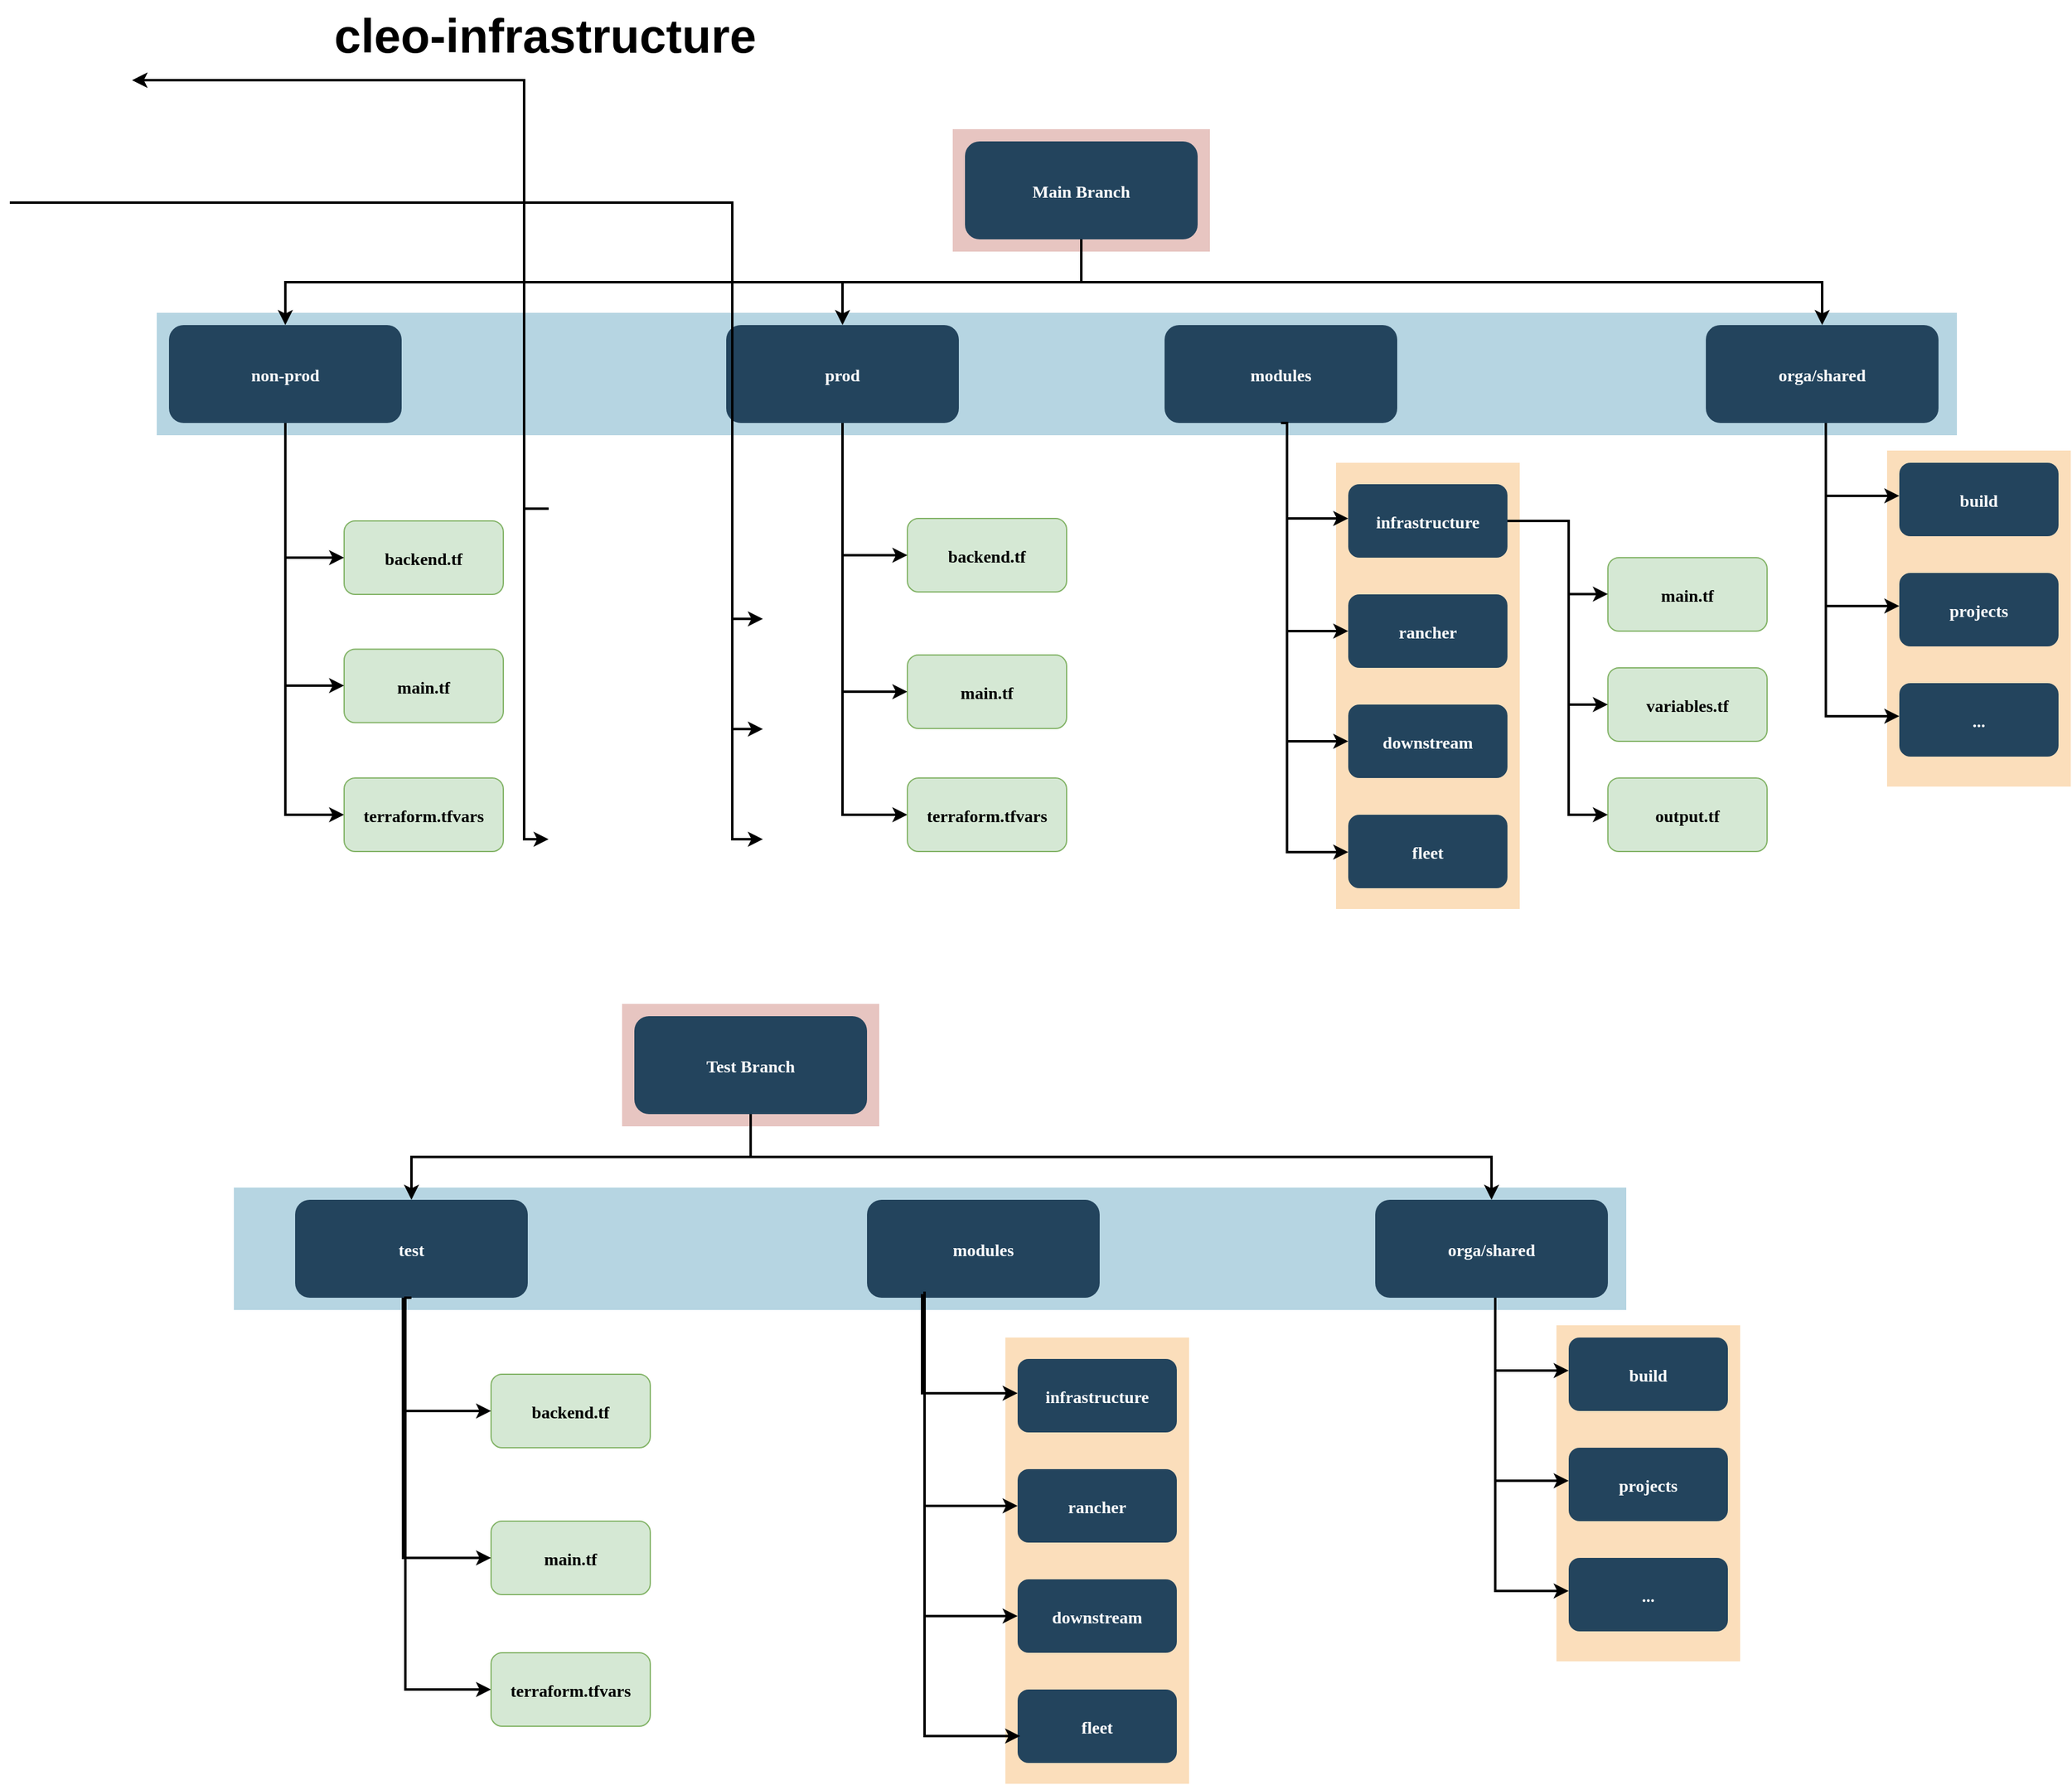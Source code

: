 <mxfile version="24.2.5" type="github">
  <diagram name="Page-1" id="2c0d36ab-eaac-3732-788b-9136903baeff">
    <mxGraphModel dx="1647" dy="882" grid="1" gridSize="10" guides="1" tooltips="1" connect="1" arrows="1" fold="1" page="1" pageScale="1.5" pageWidth="1169" pageHeight="827" background="none" math="0" shadow="0">
      <root>
        <mxCell id="0" />
        <mxCell id="1" parent="0" />
        <mxCell id="123" value="" style="fillColor=#AE4132;strokeColor=none;opacity=30;" parent="1" vertex="1">
          <mxGeometry x="747" y="175.5" width="210" height="100.0" as="geometry" />
        </mxCell>
        <mxCell id="122" value="" style="fillColor=#10739E;strokeColor=none;opacity=30;" parent="1" vertex="1">
          <mxGeometry x="97" y="325.5" width="1470" height="100.0" as="geometry" />
        </mxCell>
        <mxCell id="120" value="" style="fillColor=#F2931E;strokeColor=none;opacity=30;" parent="1" vertex="1">
          <mxGeometry x="1510" y="438" width="150" height="274.5" as="geometry" />
        </mxCell>
        <mxCell id="118" value="" style="fillColor=#F2931E;strokeColor=none;opacity=30;" parent="1" vertex="1">
          <mxGeometry x="1060" y="448" width="150" height="364.5" as="geometry" />
        </mxCell>
        <mxCell id="2" value="Main Branch" style="rounded=1;fillColor=#23445D;gradientColor=none;strokeColor=none;fontColor=#FFFFFF;fontStyle=1;fontFamily=Tahoma;fontSize=14" parent="1" vertex="1">
          <mxGeometry x="757" y="185.5" width="190" height="80" as="geometry" />
        </mxCell>
        <mxCell id="4" value="orga/shared" style="rounded=1;fillColor=#23445D;gradientColor=none;strokeColor=none;fontColor=#FFFFFF;fontStyle=1;fontFamily=Tahoma;fontSize=14" parent="1" vertex="1">
          <mxGeometry x="1362.0" y="335.5" width="190" height="80" as="geometry" />
        </mxCell>
        <mxCell id="9" value="" style="edgeStyle=elbowEdgeStyle;elbow=vertical;strokeWidth=2;rounded=0" parent="1" source="2" target="4" edge="1">
          <mxGeometry x="337" y="215.5" width="100" height="100" as="geometry">
            <mxPoint x="337" y="315.5" as="sourcePoint" />
            <mxPoint x="437" y="215.5" as="targetPoint" />
          </mxGeometry>
        </mxCell>
        <mxCell id="10" value="modules" style="rounded=1;fillColor=#23445D;gradientColor=none;strokeColor=none;fontColor=#FFFFFF;fontStyle=1;fontFamily=Tahoma;fontSize=14" parent="1" vertex="1">
          <mxGeometry x="920" y="335.5" width="190" height="80" as="geometry" />
        </mxCell>
        <mxCell id="12" value="prod" style="rounded=1;fillColor=#23445D;gradientColor=none;strokeColor=none;fontColor=#FFFFFF;fontStyle=1;fontFamily=Tahoma;fontSize=14" parent="1" vertex="1">
          <mxGeometry x="562.0" y="335.5" width="190" height="80" as="geometry" />
        </mxCell>
        <mxCell id="13" value="non-prod" style="rounded=1;fillColor=#23445D;gradientColor=none;strokeColor=none;fontColor=#FFFFFF;fontStyle=1;fontFamily=Tahoma;fontSize=14" parent="1" vertex="1">
          <mxGeometry x="107" y="335.5" width="190" height="80" as="geometry" />
        </mxCell>
        <mxCell id="16" value="infrastructure" style="rounded=1;fillColor=#23445D;gradientColor=none;strokeColor=none;fontColor=#FFFFFF;fontStyle=1;fontFamily=Tahoma;fontSize=14" parent="1" vertex="1">
          <mxGeometry x="1070" y="465.5" width="130" height="60" as="geometry" />
        </mxCell>
        <mxCell id="17" value="rancher" style="rounded=1;fillColor=#23445D;gradientColor=none;strokeColor=none;fontColor=#FFFFFF;fontStyle=1;fontFamily=Tahoma;fontSize=14" parent="1" vertex="1">
          <mxGeometry x="1070" y="555.5" width="130" height="60" as="geometry" />
        </mxCell>
        <mxCell id="18" value="downstream" style="rounded=1;fillColor=#23445D;gradientColor=none;strokeColor=none;fontColor=#FFFFFF;fontStyle=1;fontFamily=Tahoma;fontSize=14" parent="1" vertex="1">
          <mxGeometry x="1070" y="645.5" width="130" height="60" as="geometry" />
        </mxCell>
        <mxCell id="19" value="fleet" style="rounded=1;fillColor=#23445D;gradientColor=none;strokeColor=none;fontColor=#FFFFFF;fontStyle=1;fontFamily=Tahoma;fontSize=14" parent="1" vertex="1">
          <mxGeometry x="1070" y="735.5" width="130" height="60" as="geometry" />
        </mxCell>
        <mxCell id="41" value="build" style="rounded=1;fillColor=#23445D;gradientColor=none;strokeColor=none;fontColor=#FFFFFF;fontStyle=1;fontFamily=Tahoma;fontSize=14" parent="1" vertex="1">
          <mxGeometry x="1520" y="448" width="130" height="60" as="geometry" />
        </mxCell>
        <mxCell id="42" value="projects" style="rounded=1;fillColor=#23445D;gradientColor=none;strokeColor=none;fontColor=#FFFFFF;fontStyle=1;fontFamily=Tahoma;fontSize=14" parent="1" vertex="1">
          <mxGeometry x="1520" y="538" width="130" height="60" as="geometry" />
        </mxCell>
        <mxCell id="43" value="..." style="rounded=1;fillColor=#23445D;gradientColor=none;strokeColor=none;fontColor=#FFFFFF;fontStyle=1;fontFamily=Tahoma;fontSize=14" parent="1" vertex="1">
          <mxGeometry x="1520" y="628" width="130" height="60" as="geometry" />
        </mxCell>
        <mxCell id="59" value="" style="edgeStyle=elbowEdgeStyle;elbow=vertical;strokeWidth=2;rounded=0" parent="1" source="2" target="12" edge="1">
          <mxGeometry x="347" y="225.5" width="100" height="100" as="geometry">
            <mxPoint x="862.0" y="275.5" as="sourcePoint" />
            <mxPoint x="1467.0" y="345.5" as="targetPoint" />
          </mxGeometry>
        </mxCell>
        <mxCell id="61" value="" style="edgeStyle=elbowEdgeStyle;elbow=vertical;strokeWidth=2;rounded=0" parent="1" source="2" target="13" edge="1">
          <mxGeometry x="-23" y="135.5" width="100" height="100" as="geometry">
            <mxPoint x="-23" y="235.5" as="sourcePoint" />
            <mxPoint x="77" y="135.5" as="targetPoint" />
          </mxGeometry>
        </mxCell>
        <mxCell id="67" value="" style="edgeStyle=elbowEdgeStyle;elbow=horizontal;strokeWidth=2;rounded=0;entryX=0;entryY=0.5;entryDx=0;entryDy=0;" parent="1" source="13" target="Fah7WltUJ408GvqtGRhu-148" edge="1">
          <mxGeometry x="-23" y="135.5" width="100" height="100" as="geometry">
            <mxPoint x="-23" y="235.5" as="sourcePoint" />
            <mxPoint x="250" y="780" as="targetPoint" />
            <Array as="points">
              <mxPoint x="202" y="575.5" />
            </Array>
          </mxGeometry>
        </mxCell>
        <mxCell id="70" value="" style="edgeStyle=elbowEdgeStyle;elbow=horizontal;strokeWidth=2;rounded=0" parent="1" target="26" edge="1">
          <mxGeometry x="-23" y="135.5" width="100" height="100" as="geometry">
            <mxPoint x="417" y="485.5" as="sourcePoint" />
            <mxPoint x="77" y="135.5" as="targetPoint" />
            <Array as="points">
              <mxPoint x="397" y="535.5" />
            </Array>
          </mxGeometry>
        </mxCell>
        <mxCell id="71" value="" style="edgeStyle=elbowEdgeStyle;elbow=horizontal;strokeWidth=2;rounded=0" parent="1" target="27" edge="1">
          <mxGeometry x="-23" y="135.5" width="100" height="100" as="geometry">
            <mxPoint x="417" y="485.5" as="sourcePoint" />
            <mxPoint x="77" y="135.5" as="targetPoint" />
            <Array as="points">
              <mxPoint x="397" y="575.5" />
            </Array>
          </mxGeometry>
        </mxCell>
        <mxCell id="72" value="" style="edgeStyle=elbowEdgeStyle;elbow=horizontal;strokeWidth=2;rounded=0" parent="1" source="25" edge="1">
          <mxGeometry x="-23" y="135.5" width="100" height="100" as="geometry">
            <mxPoint x="-23" y="235.5" as="sourcePoint" />
            <mxPoint x="417" y="755.5" as="targetPoint" />
            <Array as="points">
              <mxPoint x="397" y="615.5" />
            </Array>
          </mxGeometry>
        </mxCell>
        <mxCell id="73" value="" style="edgeStyle=elbowEdgeStyle;elbow=horizontal;strokeWidth=2;rounded=0" parent="1" source="29" edge="1">
          <mxGeometry x="-23" y="135.5" width="100" height="100" as="geometry">
            <mxPoint x="-23" y="235.5" as="sourcePoint" />
            <mxPoint x="592" y="575.5" as="targetPoint" />
            <Array as="points">
              <mxPoint x="567" y="535.5" />
            </Array>
          </mxGeometry>
        </mxCell>
        <mxCell id="74" value="" style="edgeStyle=elbowEdgeStyle;elbow=horizontal;strokeWidth=2;rounded=0" parent="1" source="29" edge="1">
          <mxGeometry x="-23" y="135.5" width="100" height="100" as="geometry">
            <mxPoint x="-23" y="235.5" as="sourcePoint" />
            <mxPoint x="592" y="665.5" as="targetPoint" />
            <Array as="points">
              <mxPoint x="567" y="575.5" />
            </Array>
          </mxGeometry>
        </mxCell>
        <mxCell id="75" value="" style="edgeStyle=elbowEdgeStyle;elbow=horizontal;strokeWidth=2;rounded=0" parent="1" source="29" edge="1">
          <mxGeometry x="-23" y="135.5" width="100" height="100" as="geometry">
            <mxPoint x="-23" y="235.5" as="sourcePoint" />
            <mxPoint x="592" y="755.5" as="targetPoint" />
            <Array as="points">
              <mxPoint x="567" y="615.5" />
            </Array>
          </mxGeometry>
        </mxCell>
        <mxCell id="Fah7WltUJ408GvqtGRhu-134" value="" style="edgeStyle=elbowEdgeStyle;elbow=horizontal;strokeWidth=2;rounded=0" edge="1" parent="1">
          <mxGeometry x="-23" y="135.5" width="100" height="100" as="geometry">
            <mxPoint x="1460" y="415.5" as="sourcePoint" />
            <mxPoint x="1520" y="475" as="targetPoint" />
            <Array as="points">
              <mxPoint x="1460" y="435" />
            </Array>
          </mxGeometry>
        </mxCell>
        <mxCell id="Fah7WltUJ408GvqtGRhu-135" value="" style="edgeStyle=elbowEdgeStyle;elbow=horizontal;strokeWidth=2;rounded=0" edge="1" parent="1">
          <mxGeometry x="-23" y="135.5" width="100" height="100" as="geometry">
            <mxPoint x="1460" y="415.5" as="sourcePoint" />
            <mxPoint x="1520" y="565" as="targetPoint" />
            <Array as="points">
              <mxPoint x="1460" y="475" />
            </Array>
          </mxGeometry>
        </mxCell>
        <mxCell id="Fah7WltUJ408GvqtGRhu-136" value="" style="edgeStyle=elbowEdgeStyle;elbow=horizontal;strokeWidth=2;rounded=0" edge="1" parent="1">
          <mxGeometry x="-23" y="135.5" width="100" height="100" as="geometry">
            <mxPoint x="1460" y="415.5" as="sourcePoint" />
            <mxPoint x="1520" y="655" as="targetPoint" />
            <Array as="points">
              <mxPoint x="1460" y="525" />
            </Array>
          </mxGeometry>
        </mxCell>
        <mxCell id="Fah7WltUJ408GvqtGRhu-137" value="main.tf" style="rounded=1;fillColor=#d5e8d4;strokeColor=#82b366;fontStyle=1;fontFamily=Tahoma;fontSize=14" vertex="1" parent="1">
          <mxGeometry x="250" y="600.25" width="130" height="60" as="geometry" />
        </mxCell>
        <mxCell id="Fah7WltUJ408GvqtGRhu-139" value="" style="edgeStyle=elbowEdgeStyle;elbow=horizontal;strokeWidth=2;rounded=0;entryX=0;entryY=0.5;entryDx=0;entryDy=0;exitX=0.5;exitY=1;exitDx=0;exitDy=0;" edge="1" parent="1" source="10">
          <mxGeometry x="-23" y="135.5" width="100" height="100" as="geometry">
            <mxPoint x="992" y="412.5" as="sourcePoint" />
            <mxPoint x="1070" y="493.5" as="targetPoint" />
            <Array as="points">
              <mxPoint x="1020" y="460" />
            </Array>
          </mxGeometry>
        </mxCell>
        <mxCell id="Fah7WltUJ408GvqtGRhu-140" value="" style="edgeStyle=elbowEdgeStyle;elbow=horizontal;strokeWidth=2;rounded=0;exitX=0.5;exitY=1;exitDx=0;exitDy=0;" edge="1" parent="1" source="10" target="17">
          <mxGeometry x="-23" y="135.5" width="100" height="100" as="geometry">
            <mxPoint x="947" y="493.5" as="sourcePoint" />
            <mxPoint x="1023" y="668.5" as="targetPoint" />
            <Array as="points">
              <mxPoint x="1020" y="500" />
            </Array>
          </mxGeometry>
        </mxCell>
        <mxCell id="Fah7WltUJ408GvqtGRhu-141" value="" style="edgeStyle=elbowEdgeStyle;elbow=horizontal;strokeWidth=2;rounded=0;entryX=0;entryY=0.5;entryDx=0;entryDy=0;exitX=0.5;exitY=1;exitDx=0;exitDy=0;" edge="1" parent="1" source="10" target="18">
          <mxGeometry x="-23" y="135.5" width="100" height="100" as="geometry">
            <mxPoint x="960" y="500" as="sourcePoint" />
            <mxPoint x="1036" y="680.5" as="targetPoint" />
            <Array as="points">
              <mxPoint x="1020" y="680" />
            </Array>
          </mxGeometry>
        </mxCell>
        <mxCell id="Fah7WltUJ408GvqtGRhu-142" value="" style="edgeStyle=elbowEdgeStyle;elbow=vertical;strokeWidth=2;rounded=0;entryX=0;entryY=0.5;entryDx=0;entryDy=0;" edge="1" parent="1" target="19">
          <mxGeometry x="-23" y="135.5" width="100" height="100" as="geometry">
            <mxPoint x="1020" y="415.5" as="sourcePoint" />
            <mxPoint x="1020" y="820" as="targetPoint" />
            <Array as="points">
              <mxPoint x="1040" y="766" />
            </Array>
          </mxGeometry>
        </mxCell>
        <mxCell id="Fah7WltUJ408GvqtGRhu-148" value="terraform.tfvars" style="rounded=1;fillColor=#d5e8d4;strokeColor=#82b366;fontStyle=1;fontFamily=Tahoma;fontSize=14" vertex="1" parent="1">
          <mxGeometry x="250" y="705.5" width="130" height="60" as="geometry" />
        </mxCell>
        <mxCell id="Fah7WltUJ408GvqtGRhu-149" value="" style="edgeStyle=elbowEdgeStyle;elbow=horizontal;strokeWidth=2;rounded=0;entryX=0;entryY=0.5;entryDx=0;entryDy=0;exitX=0.5;exitY=1;exitDx=0;exitDy=0;" edge="1" parent="1" source="12" target="Fah7WltUJ408GvqtGRhu-152">
          <mxGeometry x="-23" y="135.5" width="100" height="100" as="geometry">
            <mxPoint x="640" y="425.5" as="sourcePoint" />
            <mxPoint x="693" y="745.5" as="targetPoint" />
            <Array as="points">
              <mxPoint x="657" y="590" />
            </Array>
          </mxGeometry>
        </mxCell>
        <mxCell id="Fah7WltUJ408GvqtGRhu-150" value="" style="edgeStyle=elbowEdgeStyle;elbow=vertical;strokeWidth=2;rounded=0;entryX=0;entryY=0.5;entryDx=0;entryDy=0;exitX=0.5;exitY=1;exitDx=0;exitDy=0;" edge="1" target="Fah7WltUJ408GvqtGRhu-151" parent="1" source="12">
          <mxGeometry x="-23" y="135.5" width="100" height="100" as="geometry">
            <mxPoint x="660" y="570" as="sourcePoint" />
            <mxPoint x="530" y="617.5" as="targetPoint" />
            <Array as="points">
              <mxPoint x="680" y="635" />
              <mxPoint x="690" y="635.5" />
            </Array>
          </mxGeometry>
        </mxCell>
        <mxCell id="Fah7WltUJ408GvqtGRhu-151" value="main.tf" style="rounded=1;fillColor=#d5e8d4;strokeColor=#82b366;fontStyle=1;fontFamily=Tahoma;fontSize=14" vertex="1" parent="1">
          <mxGeometry x="710" y="605" width="130" height="60" as="geometry" />
        </mxCell>
        <mxCell id="Fah7WltUJ408GvqtGRhu-152" value="terraform.tfvars" style="rounded=1;fillColor=#d5e8d4;strokeColor=#82b366;fontStyle=1;fontFamily=Tahoma;fontSize=14" vertex="1" parent="1">
          <mxGeometry x="710" y="705.5" width="130" height="60" as="geometry" />
        </mxCell>
        <mxCell id="Fah7WltUJ408GvqtGRhu-153" value="backend.tf" style="rounded=1;fillColor=#d5e8d4;strokeColor=#82b366;fontStyle=1;fontFamily=Tahoma;fontSize=14" vertex="1" parent="1">
          <mxGeometry x="250" y="495.5" width="130" height="60" as="geometry" />
        </mxCell>
        <mxCell id="Fah7WltUJ408GvqtGRhu-154" value="" style="edgeStyle=elbowEdgeStyle;elbow=horizontal;strokeWidth=2;rounded=0;entryX=0;entryY=0.5;entryDx=0;entryDy=0;" edge="1" target="Fah7WltUJ408GvqtGRhu-153" parent="1">
          <mxGeometry x="-23" y="135.5" width="100" height="100" as="geometry">
            <mxPoint x="202" y="420" as="sourcePoint" />
            <mxPoint x="250" y="524" as="targetPoint" />
            <Array as="points">
              <mxPoint x="202" y="319.5" />
            </Array>
          </mxGeometry>
        </mxCell>
        <mxCell id="Fah7WltUJ408GvqtGRhu-155" value="backend.tf" style="rounded=1;fillColor=#d5e8d4;strokeColor=#82b366;fontStyle=1;fontFamily=Tahoma;fontSize=14" vertex="1" parent="1">
          <mxGeometry x="710" y="493.5" width="130" height="60" as="geometry" />
        </mxCell>
        <mxCell id="Fah7WltUJ408GvqtGRhu-156" value="" style="edgeStyle=elbowEdgeStyle;elbow=horizontal;strokeWidth=2;rounded=0;entryX=0;entryY=0.5;entryDx=0;entryDy=0;exitX=0.5;exitY=1;exitDx=0;exitDy=0;" edge="1" target="Fah7WltUJ408GvqtGRhu-155" parent="1" source="12">
          <mxGeometry x="-23" y="135.5" width="100" height="100" as="geometry">
            <mxPoint x="670" y="460" as="sourcePoint" />
            <mxPoint x="710" y="524" as="targetPoint" />
            <Array as="points">
              <mxPoint x="657" y="470" />
            </Array>
          </mxGeometry>
        </mxCell>
        <mxCell id="Fah7WltUJ408GvqtGRhu-157" value="" style="fillColor=#AE4132;strokeColor=none;opacity=30;" vertex="1" parent="1">
          <mxGeometry x="477" y="890" width="210" height="100.0" as="geometry" />
        </mxCell>
        <mxCell id="Fah7WltUJ408GvqtGRhu-158" value="" style="fillColor=#10739E;strokeColor=none;opacity=30;" vertex="1" parent="1">
          <mxGeometry x="160" y="1040" width="1137" height="100" as="geometry" />
        </mxCell>
        <mxCell id="Fah7WltUJ408GvqtGRhu-159" value="" style="fillColor=#F2931E;strokeColor=none;opacity=30;" vertex="1" parent="1">
          <mxGeometry x="1240" y="1152.5" width="150" height="274.5" as="geometry" />
        </mxCell>
        <mxCell id="Fah7WltUJ408GvqtGRhu-160" value="" style="fillColor=#F2931E;strokeColor=none;opacity=30;" vertex="1" parent="1">
          <mxGeometry x="790" y="1162.5" width="150" height="364.5" as="geometry" />
        </mxCell>
        <mxCell id="Fah7WltUJ408GvqtGRhu-161" value="Test Branch" style="rounded=1;fillColor=#23445D;gradientColor=none;strokeColor=none;fontColor=#FFFFFF;fontStyle=1;fontFamily=Tahoma;fontSize=14" vertex="1" parent="1">
          <mxGeometry x="487" y="900" width="190" height="80" as="geometry" />
        </mxCell>
        <mxCell id="Fah7WltUJ408GvqtGRhu-162" value="orga/shared" style="rounded=1;fillColor=#23445D;gradientColor=none;strokeColor=none;fontColor=#FFFFFF;fontStyle=1;fontFamily=Tahoma;fontSize=14" vertex="1" parent="1">
          <mxGeometry x="1092.0" y="1050" width="190" height="80" as="geometry" />
        </mxCell>
        <mxCell id="Fah7WltUJ408GvqtGRhu-163" value="" style="edgeStyle=elbowEdgeStyle;elbow=vertical;strokeWidth=2;rounded=0" edge="1" source="Fah7WltUJ408GvqtGRhu-161" target="Fah7WltUJ408GvqtGRhu-162" parent="1">
          <mxGeometry x="337" y="215.5" width="100" height="100" as="geometry">
            <mxPoint x="67" y="1030" as="sourcePoint" />
            <mxPoint x="167" y="930" as="targetPoint" />
          </mxGeometry>
        </mxCell>
        <mxCell id="Fah7WltUJ408GvqtGRhu-164" value="modules" style="rounded=1;fillColor=#23445D;gradientColor=none;strokeColor=none;fontColor=#FFFFFF;fontStyle=1;fontFamily=Tahoma;fontSize=14" vertex="1" parent="1">
          <mxGeometry x="677" y="1050" width="190" height="80" as="geometry" />
        </mxCell>
        <mxCell id="Fah7WltUJ408GvqtGRhu-166" value="test" style="rounded=1;fillColor=#23445D;gradientColor=none;strokeColor=none;fontColor=#FFFFFF;fontStyle=1;fontFamily=Tahoma;fontSize=14" vertex="1" parent="1">
          <mxGeometry x="210" y="1050" width="190" height="80" as="geometry" />
        </mxCell>
        <mxCell id="Fah7WltUJ408GvqtGRhu-167" value="infrastructure" style="rounded=1;fillColor=#23445D;gradientColor=none;strokeColor=none;fontColor=#FFFFFF;fontStyle=1;fontFamily=Tahoma;fontSize=14" vertex="1" parent="1">
          <mxGeometry x="800" y="1180" width="130" height="60" as="geometry" />
        </mxCell>
        <mxCell id="Fah7WltUJ408GvqtGRhu-168" value="rancher" style="rounded=1;fillColor=#23445D;gradientColor=none;strokeColor=none;fontColor=#FFFFFF;fontStyle=1;fontFamily=Tahoma;fontSize=14" vertex="1" parent="1">
          <mxGeometry x="800" y="1270" width="130" height="60" as="geometry" />
        </mxCell>
        <mxCell id="Fah7WltUJ408GvqtGRhu-169" value="downstream" style="rounded=1;fillColor=#23445D;gradientColor=none;strokeColor=none;fontColor=#FFFFFF;fontStyle=1;fontFamily=Tahoma;fontSize=14" vertex="1" parent="1">
          <mxGeometry x="800" y="1360" width="130" height="60" as="geometry" />
        </mxCell>
        <mxCell id="Fah7WltUJ408GvqtGRhu-170" value="fleet" style="rounded=1;fillColor=#23445D;gradientColor=none;strokeColor=none;fontColor=#FFFFFF;fontStyle=1;fontFamily=Tahoma;fontSize=14" vertex="1" parent="1">
          <mxGeometry x="800" y="1450" width="130" height="60" as="geometry" />
        </mxCell>
        <mxCell id="Fah7WltUJ408GvqtGRhu-171" value="build" style="rounded=1;fillColor=#23445D;gradientColor=none;strokeColor=none;fontColor=#FFFFFF;fontStyle=1;fontFamily=Tahoma;fontSize=14" vertex="1" parent="1">
          <mxGeometry x="1250" y="1162.5" width="130" height="60" as="geometry" />
        </mxCell>
        <mxCell id="Fah7WltUJ408GvqtGRhu-172" value="projects" style="rounded=1;fillColor=#23445D;gradientColor=none;strokeColor=none;fontColor=#FFFFFF;fontStyle=1;fontFamily=Tahoma;fontSize=14" vertex="1" parent="1">
          <mxGeometry x="1250" y="1252.5" width="130" height="60" as="geometry" />
        </mxCell>
        <mxCell id="Fah7WltUJ408GvqtGRhu-173" value="..." style="rounded=1;fillColor=#23445D;gradientColor=none;strokeColor=none;fontColor=#FFFFFF;fontStyle=1;fontFamily=Tahoma;fontSize=14" vertex="1" parent="1">
          <mxGeometry x="1250" y="1342.5" width="130" height="60" as="geometry" />
        </mxCell>
        <mxCell id="Fah7WltUJ408GvqtGRhu-175" value="" style="edgeStyle=elbowEdgeStyle;elbow=vertical;strokeWidth=2;rounded=0" edge="1" source="Fah7WltUJ408GvqtGRhu-161" target="Fah7WltUJ408GvqtGRhu-166" parent="1">
          <mxGeometry x="-23" y="135.5" width="100" height="100" as="geometry">
            <mxPoint x="-293" y="950" as="sourcePoint" />
            <mxPoint x="-193" y="850" as="targetPoint" />
          </mxGeometry>
        </mxCell>
        <mxCell id="Fah7WltUJ408GvqtGRhu-176" value="" style="edgeStyle=elbowEdgeStyle;elbow=horizontal;strokeWidth=2;rounded=0;entryX=0;entryY=0.5;entryDx=0;entryDy=0;exitX=0.5;exitY=1;exitDx=0;exitDy=0;" edge="1" source="Fah7WltUJ408GvqtGRhu-166" target="Fah7WltUJ408GvqtGRhu-186" parent="1">
          <mxGeometry x="-23" y="135.5" width="100" height="100" as="geometry">
            <mxPoint x="-120" y="1180" as="sourcePoint" />
            <mxPoint x="-20" y="1494.5" as="targetPoint" />
            <Array as="points">
              <mxPoint x="300" y="1330" />
            </Array>
          </mxGeometry>
        </mxCell>
        <mxCell id="Fah7WltUJ408GvqtGRhu-177" value="" style="edgeStyle=elbowEdgeStyle;elbow=horizontal;strokeWidth=2;rounded=0" edge="1" parent="1">
          <mxGeometry x="-23" y="135.5" width="100" height="100" as="geometry">
            <mxPoint x="1190" y="1130" as="sourcePoint" />
            <mxPoint x="1250" y="1189.5" as="targetPoint" />
            <Array as="points">
              <mxPoint x="1190" y="1149.5" />
            </Array>
          </mxGeometry>
        </mxCell>
        <mxCell id="Fah7WltUJ408GvqtGRhu-178" value="" style="edgeStyle=elbowEdgeStyle;elbow=horizontal;strokeWidth=2;rounded=0" edge="1" parent="1">
          <mxGeometry x="-23" y="135.5" width="100" height="100" as="geometry">
            <mxPoint x="1190" y="1130" as="sourcePoint" />
            <mxPoint x="1250" y="1279.5" as="targetPoint" />
            <Array as="points">
              <mxPoint x="1190" y="1189.5" />
            </Array>
          </mxGeometry>
        </mxCell>
        <mxCell id="Fah7WltUJ408GvqtGRhu-179" value="" style="edgeStyle=elbowEdgeStyle;elbow=horizontal;strokeWidth=2;rounded=0" edge="1" parent="1">
          <mxGeometry x="-23" y="135.5" width="100" height="100" as="geometry">
            <mxPoint x="1190" y="1130" as="sourcePoint" />
            <mxPoint x="1250" y="1369.5" as="targetPoint" />
            <Array as="points">
              <mxPoint x="1190" y="1239.5" />
            </Array>
          </mxGeometry>
        </mxCell>
        <mxCell id="Fah7WltUJ408GvqtGRhu-180" value="main.tf" style="rounded=1;fillColor=#d5e8d4;strokeColor=#82b366;fontStyle=1;fontFamily=Tahoma;fontSize=14" vertex="1" parent="1">
          <mxGeometry x="370" y="1312.5" width="130" height="60" as="geometry" />
        </mxCell>
        <mxCell id="Fah7WltUJ408GvqtGRhu-182" value="" style="edgeStyle=elbowEdgeStyle;elbow=horizontal;strokeWidth=2;rounded=0;entryX=0;entryY=0.5;entryDx=0;entryDy=0;" edge="1" parent="1">
          <mxGeometry x="-23" y="135.5" width="100" height="100" as="geometry">
            <mxPoint x="722" y="1127" as="sourcePoint" />
            <mxPoint x="800" y="1208" as="targetPoint" />
            <Array as="points">
              <mxPoint x="722" y="1142.5" />
            </Array>
          </mxGeometry>
        </mxCell>
        <mxCell id="Fah7WltUJ408GvqtGRhu-183" value="" style="edgeStyle=elbowEdgeStyle;elbow=horizontal;strokeWidth=2;rounded=0;entryX=0;entryY=0.5;entryDx=0;entryDy=0;" edge="1" target="Fah7WltUJ408GvqtGRhu-168" parent="1">
          <mxGeometry x="-23" y="135.5" width="100" height="100" as="geometry">
            <mxPoint x="724" y="1125" as="sourcePoint" />
            <mxPoint x="770" y="1304.5" as="targetPoint" />
            <Array as="points">
              <mxPoint x="724" y="1184.5" />
            </Array>
          </mxGeometry>
        </mxCell>
        <mxCell id="Fah7WltUJ408GvqtGRhu-184" value="" style="edgeStyle=elbowEdgeStyle;elbow=horizontal;strokeWidth=2;rounded=0;entryX=0;entryY=0.5;entryDx=0;entryDy=0;" edge="1" target="Fah7WltUJ408GvqtGRhu-169" parent="1">
          <mxGeometry x="-23" y="135.5" width="100" height="100" as="geometry">
            <mxPoint x="724" y="1125" as="sourcePoint" />
            <mxPoint x="772" y="1389" as="targetPoint" />
            <Array as="points">
              <mxPoint x="724" y="1234.5" />
            </Array>
          </mxGeometry>
        </mxCell>
        <mxCell id="Fah7WltUJ408GvqtGRhu-185" value="" style="edgeStyle=elbowEdgeStyle;elbow=horizontal;strokeWidth=2;rounded=0;entryX=0.016;entryY=0.633;entryDx=0;entryDy=0;entryPerimeter=0;" edge="1" target="Fah7WltUJ408GvqtGRhu-170" parent="1">
          <mxGeometry x="-23" y="135.5" width="100" height="100" as="geometry">
            <mxPoint x="724" y="1134.5" as="sourcePoint" />
            <mxPoint x="772" y="1489" as="targetPoint" />
            <Array as="points">
              <mxPoint x="724" y="1284.5" />
            </Array>
          </mxGeometry>
        </mxCell>
        <mxCell id="Fah7WltUJ408GvqtGRhu-186" value="terraform.tfvars" style="rounded=1;fillColor=#d5e8d4;strokeColor=#82b366;fontStyle=1;fontFamily=Tahoma;fontSize=14" vertex="1" parent="1">
          <mxGeometry x="370" y="1420" width="130" height="60" as="geometry" />
        </mxCell>
        <mxCell id="Fah7WltUJ408GvqtGRhu-191" value="backend.tf" style="rounded=1;fillColor=#d5e8d4;strokeColor=#82b366;fontStyle=1;fontFamily=Tahoma;fontSize=14" vertex="1" parent="1">
          <mxGeometry x="370" y="1192.5" width="130" height="60" as="geometry" />
        </mxCell>
        <mxCell id="Fah7WltUJ408GvqtGRhu-195" value="&lt;h1 style=&quot;margin-top: 0px;&quot;&gt;&lt;font style=&quot;font-size: 39px;&quot;&gt;cleo-infrastructure&lt;/font&gt;&lt;/h1&gt;" style="text;html=1;whiteSpace=wrap;overflow=hidden;rounded=0;" vertex="1" parent="1">
          <mxGeometry x="240" y="70" width="720" height="50" as="geometry" />
        </mxCell>
        <mxCell id="Fah7WltUJ408GvqtGRhu-197" value="" style="edgeStyle=elbowEdgeStyle;elbow=horizontal;strokeWidth=2;rounded=0;entryX=0;entryY=0.5;entryDx=0;entryDy=0;" edge="1" parent="1" target="Fah7WltUJ408GvqtGRhu-191">
          <mxGeometry x="-23" y="135.5" width="100" height="100" as="geometry">
            <mxPoint x="300" y="1130" as="sourcePoint" />
            <mxPoint x="390" y="1460" as="targetPoint" />
            <Array as="points">
              <mxPoint x="300" y="1180" />
            </Array>
          </mxGeometry>
        </mxCell>
        <mxCell id="Fah7WltUJ408GvqtGRhu-198" value="" style="edgeStyle=elbowEdgeStyle;elbow=horizontal;strokeWidth=2;rounded=0;entryX=0;entryY=0.5;entryDx=0;entryDy=0;" edge="1" parent="1" target="Fah7WltUJ408GvqtGRhu-180">
          <mxGeometry x="-23" y="135.5" width="100" height="100" as="geometry">
            <mxPoint x="298" y="1130" as="sourcePoint" />
            <mxPoint x="477.0" y="1350.12" as="targetPoint" />
            <Array as="points">
              <mxPoint x="298.17" y="1303.5" />
            </Array>
          </mxGeometry>
        </mxCell>
        <mxCell id="Fah7WltUJ408GvqtGRhu-199" value="" style="edgeStyle=elbowEdgeStyle;elbow=horizontal;strokeWidth=2;rounded=0;entryX=0;entryY=0.496;entryDx=0;entryDy=0;entryPerimeter=0;exitX=0.5;exitY=1;exitDx=0;exitDy=0;" edge="1" parent="1" source="13" target="Fah7WltUJ408GvqtGRhu-137">
          <mxGeometry x="-23" y="135.5" width="100" height="100" as="geometry">
            <mxPoint x="200" y="430" as="sourcePoint" />
            <mxPoint x="250" y="638" as="targetPoint" />
            <Array as="points">
              <mxPoint x="202" y="477.5" />
            </Array>
          </mxGeometry>
        </mxCell>
        <mxCell id="Fah7WltUJ408GvqtGRhu-201" value="main.tf" style="rounded=1;fillColor=#d5e8d4;strokeColor=#82b366;fontStyle=1;fontFamily=Tahoma;fontSize=14" vertex="1" parent="1">
          <mxGeometry x="1282" y="525.5" width="130" height="60" as="geometry" />
        </mxCell>
        <mxCell id="Fah7WltUJ408GvqtGRhu-202" value="variables.tf" style="rounded=1;fillColor=#d5e8d4;strokeColor=#82b366;fontStyle=1;fontFamily=Tahoma;fontSize=14" vertex="1" parent="1">
          <mxGeometry x="1282" y="615.5" width="130" height="60" as="geometry" />
        </mxCell>
        <mxCell id="Fah7WltUJ408GvqtGRhu-203" value="" style="edgeStyle=elbowEdgeStyle;elbow=horizontal;strokeWidth=2;rounded=0;entryX=0;entryY=0.5;entryDx=0;entryDy=0;exitX=1;exitY=0.5;exitDx=0;exitDy=0;" edge="1" target="Fah7WltUJ408GvqtGRhu-202" parent="1" source="16">
          <mxGeometry x="-23" y="135.5" width="100" height="100" as="geometry">
            <mxPoint x="1260" y="645.5" as="sourcePoint" />
            <mxPoint x="1308" y="1009.5" as="targetPoint" />
            <Array as="points">
              <mxPoint x="1250" y="560" />
            </Array>
          </mxGeometry>
        </mxCell>
        <mxCell id="Fah7WltUJ408GvqtGRhu-204" value="" style="edgeStyle=elbowEdgeStyle;elbow=horizontal;strokeWidth=2;rounded=0;entryX=0;entryY=0.496;entryDx=0;entryDy=0;entryPerimeter=0;exitX=1;exitY=0.5;exitDx=0;exitDy=0;" edge="1" target="Fah7WltUJ408GvqtGRhu-201" parent="1" source="16">
          <mxGeometry x="-23" y="135.5" width="100" height="100" as="geometry">
            <mxPoint x="1200" y="770" as="sourcePoint" />
            <mxPoint x="1308" y="867.5" as="targetPoint" />
            <Array as="points">
              <mxPoint x="1250" y="510" />
            </Array>
          </mxGeometry>
        </mxCell>
        <mxCell id="Fah7WltUJ408GvqtGRhu-206" value="output.tf" style="rounded=1;fillColor=#d5e8d4;strokeColor=#82b366;fontStyle=1;fontFamily=Tahoma;fontSize=14" vertex="1" parent="1">
          <mxGeometry x="1282" y="705.5" width="130" height="60" as="geometry" />
        </mxCell>
        <mxCell id="Fah7WltUJ408GvqtGRhu-207" value="" style="edgeStyle=elbowEdgeStyle;elbow=horizontal;strokeWidth=2;rounded=0;entryX=0;entryY=0.5;entryDx=0;entryDy=0;exitX=1;exitY=0.5;exitDx=0;exitDy=0;" edge="1" parent="1" source="16" target="Fah7WltUJ408GvqtGRhu-206">
          <mxGeometry x="-23" y="135.5" width="100" height="100" as="geometry">
            <mxPoint x="1210" y="506" as="sourcePoint" />
            <mxPoint x="1292" y="656" as="targetPoint" />
            <Array as="points">
              <mxPoint x="1250" y="620" />
            </Array>
          </mxGeometry>
        </mxCell>
      </root>
    </mxGraphModel>
  </diagram>
</mxfile>
